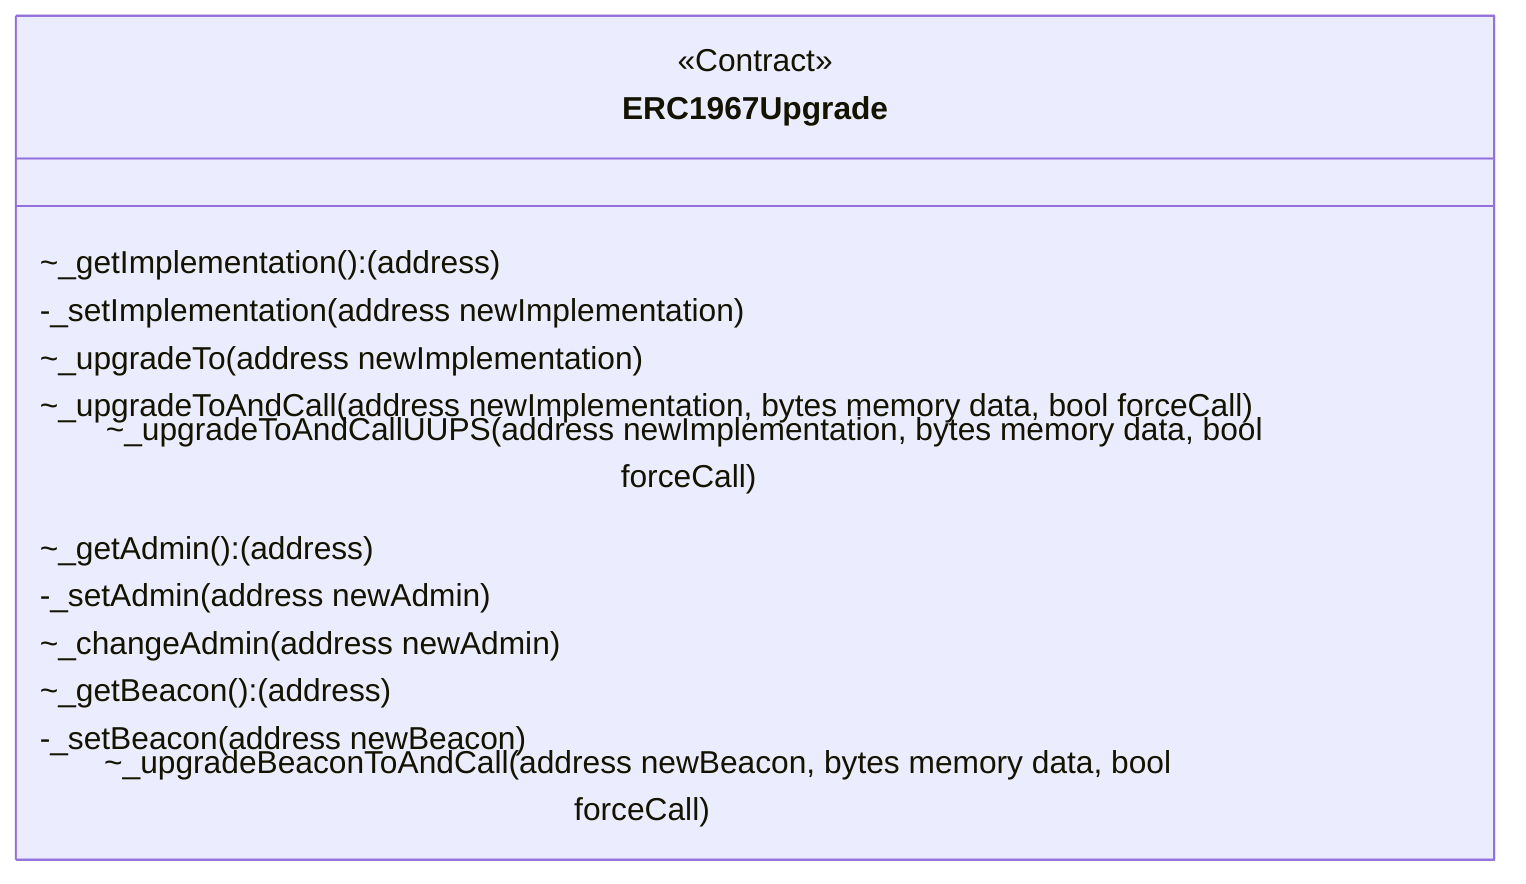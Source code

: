 classDiagram
  %% 529:5984:1
  class ERC1967Upgrade {
    <<Contract>>
    ~_getImplementation(): (address)
    -_setImplementation(address newImplementation)
    ~_upgradeTo(address newImplementation)
    ~_upgradeToAndCall(address newImplementation, bytes memory data, bool forceCall)
    ~_upgradeToAndCallUUPS(address newImplementation, bytes memory data, bool forceCall)
    ~_getAdmin(): (address)
    -_setAdmin(address newAdmin)
    ~_changeAdmin(address newAdmin)
    ~_getBeacon(): (address)
    -_setBeacon(address newBeacon)
    ~_upgradeBeaconToAndCall(address newBeacon, bytes memory data, bool forceCall)
  }